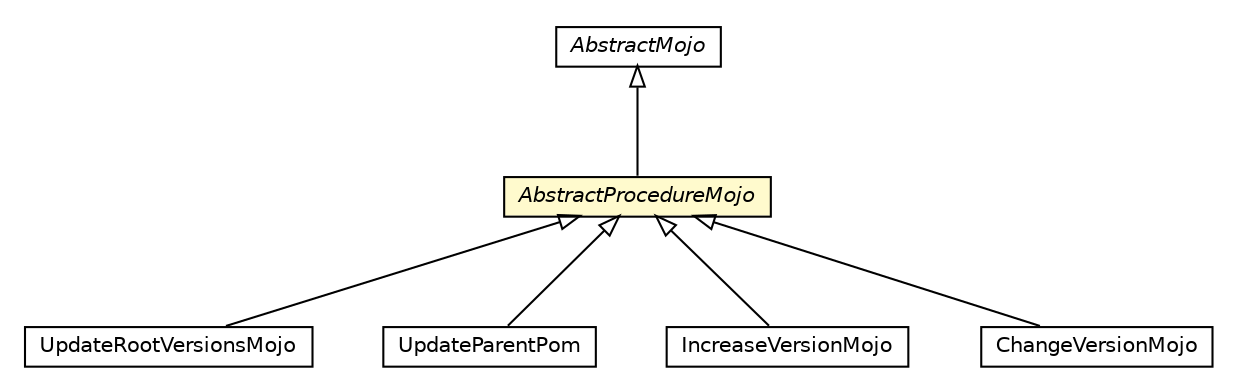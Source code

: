 #!/usr/local/bin/dot
#
# Class diagram 
# Generated by UMLGraph version R5_6-24-gf6e263 (http://www.umlgraph.org/)
#

digraph G {
	edge [fontname="Helvetica",fontsize=10,labelfontname="Helvetica",labelfontsize=10];
	node [fontname="Helvetica",fontsize=10,shape=plaintext];
	nodesep=0.25;
	ranksep=0.5;
	// org.universAAL.support.directives.api.AbstractProcedureMojo
	c979 [label=<<table title="org.universAAL.support.directives.api.AbstractProcedureMojo" border="0" cellborder="1" cellspacing="0" cellpadding="2" port="p" bgcolor="lemonChiffon" href="./AbstractProcedureMojo.html">
		<tr><td><table border="0" cellspacing="0" cellpadding="1">
<tr><td align="center" balign="center"><font face="Helvetica-Oblique"> AbstractProcedureMojo </font></td></tr>
		</table></td></tr>
		</table>>, URL="./AbstractProcedureMojo.html", fontname="Helvetica", fontcolor="black", fontsize=10.0];
	// org.universAAL.support.directives.mojos.UpdateRootVersionsMojo
	c997 [label=<<table title="org.universAAL.support.directives.mojos.UpdateRootVersionsMojo" border="0" cellborder="1" cellspacing="0" cellpadding="2" port="p" href="../mojos/UpdateRootVersionsMojo.html">
		<tr><td><table border="0" cellspacing="0" cellpadding="1">
<tr><td align="center" balign="center"> UpdateRootVersionsMojo </td></tr>
		</table></td></tr>
		</table>>, URL="../mojos/UpdateRootVersionsMojo.html", fontname="Helvetica", fontcolor="black", fontsize=10.0];
	// org.universAAL.support.directives.mojos.UpdateParentPom
	c1005 [label=<<table title="org.universAAL.support.directives.mojos.UpdateParentPom" border="0" cellborder="1" cellspacing="0" cellpadding="2" port="p" href="../mojos/UpdateParentPom.html">
		<tr><td><table border="0" cellspacing="0" cellpadding="1">
<tr><td align="center" balign="center"> UpdateParentPom </td></tr>
		</table></td></tr>
		</table>>, URL="../mojos/UpdateParentPom.html", fontname="Helvetica", fontcolor="black", fontsize=10.0];
	// org.universAAL.support.directives.mojos.IncreaseVersionMojo
	c1007 [label=<<table title="org.universAAL.support.directives.mojos.IncreaseVersionMojo" border="0" cellborder="1" cellspacing="0" cellpadding="2" port="p" href="../mojos/IncreaseVersionMojo.html">
		<tr><td><table border="0" cellspacing="0" cellpadding="1">
<tr><td align="center" balign="center"> IncreaseVersionMojo </td></tr>
		</table></td></tr>
		</table>>, URL="../mojos/IncreaseVersionMojo.html", fontname="Helvetica", fontcolor="black", fontsize=10.0];
	// org.universAAL.support.directives.mojos.ChangeVersionMojo
	c1009 [label=<<table title="org.universAAL.support.directives.mojos.ChangeVersionMojo" border="0" cellborder="1" cellspacing="0" cellpadding="2" port="p" href="../mojos/ChangeVersionMojo.html">
		<tr><td><table border="0" cellspacing="0" cellpadding="1">
<tr><td align="center" balign="center"> ChangeVersionMojo </td></tr>
		</table></td></tr>
		</table>>, URL="../mojos/ChangeVersionMojo.html", fontname="Helvetica", fontcolor="black", fontsize=10.0];
	//org.universAAL.support.directives.api.AbstractProcedureMojo extends org.apache.maven.plugin.AbstractMojo
	c1047:p -> c979:p [dir=back,arrowtail=empty];
	//org.universAAL.support.directives.mojos.UpdateRootVersionsMojo extends org.universAAL.support.directives.api.AbstractProcedureMojo
	c979:p -> c997:p [dir=back,arrowtail=empty];
	//org.universAAL.support.directives.mojos.UpdateParentPom extends org.universAAL.support.directives.api.AbstractProcedureMojo
	c979:p -> c1005:p [dir=back,arrowtail=empty];
	//org.universAAL.support.directives.mojos.IncreaseVersionMojo extends org.universAAL.support.directives.api.AbstractProcedureMojo
	c979:p -> c1007:p [dir=back,arrowtail=empty];
	//org.universAAL.support.directives.mojos.ChangeVersionMojo extends org.universAAL.support.directives.api.AbstractProcedureMojo
	c979:p -> c1009:p [dir=back,arrowtail=empty];
	// org.apache.maven.plugin.AbstractMojo
	c1047 [label=<<table title="org.apache.maven.plugin.AbstractMojo" border="0" cellborder="1" cellspacing="0" cellpadding="2" port="p" href="http://java.sun.com/j2se/1.4.2/docs/api/org/apache/maven/plugin/AbstractMojo.html">
		<tr><td><table border="0" cellspacing="0" cellpadding="1">
<tr><td align="center" balign="center"><font face="Helvetica-Oblique"> AbstractMojo </font></td></tr>
		</table></td></tr>
		</table>>, URL="http://java.sun.com/j2se/1.4.2/docs/api/org/apache/maven/plugin/AbstractMojo.html", fontname="Helvetica", fontcolor="black", fontsize=10.0];
}


